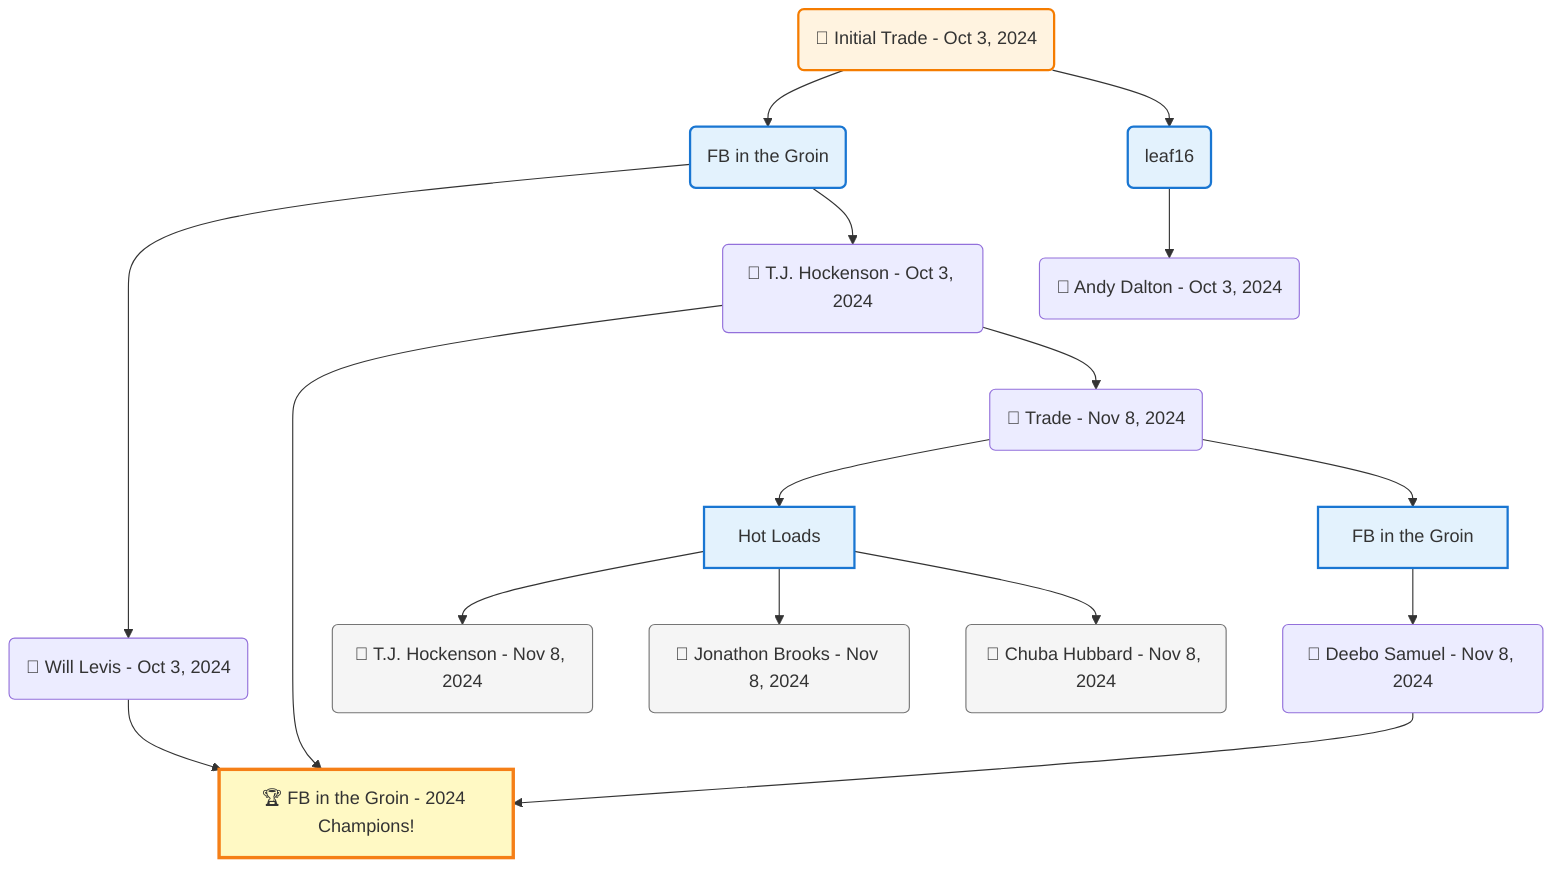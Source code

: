 flowchart TD

    TRADE_MAIN("🔄 Initial Trade - Oct 3, 2024")
    TEAM_1("FB in the Groin")
    TEAM_2("leaf16")
    NODE_e2907b17-adfb-4c09-adb0-2782040aee2b("🔄 Will Levis - Oct 3, 2024")
    CHAMP_f483ecf1-cd17-4991-854b-e52dfc957b45_2024["🏆 FB in the Groin - 2024 Champions!"]
    NODE_1b8dd640-21fc-42b1-9108-3d999c90067f("🔄 T.J. Hockenson - Oct 3, 2024")
    TRADE_cd4b66da-5ead-4972-a2db-15f8396d4b26_3("🔄 Trade - Nov 8, 2024")
    TEAM_8e9f18ff-62c3-40e8-bb10-32f74cf4ee33_4["Hot Loads"]
    NODE_cca3d8c5-6676-443a-a4fc-ec20ffebb111("🔄 T.J. Hockenson - Nov 8, 2024")
    NODE_55efec5c-40f0-4eac-aa39-112ecf0d4fdd("🔄 Jonathon Brooks - Nov 8, 2024")
    NODE_b6e6d0e1-32a1-4006-964b-12909aabe3dc("🔄 Chuba Hubbard - Nov 8, 2024")
    TEAM_f483ecf1-cd17-4991-854b-e52dfc957b45_5["FB in the Groin"]
    NODE_f2e1bb09-d8ba-407c-b875-729b1093b622("🔄 Deebo Samuel - Nov 8, 2024")
    NODE_83daa455-0c86-4f49-a0a0-f3440d4f75c9("🔄 Andy Dalton - Oct 3, 2024")

    TRADE_MAIN --> TEAM_1
    TRADE_MAIN --> TEAM_2
    TEAM_1 --> NODE_e2907b17-adfb-4c09-adb0-2782040aee2b
    NODE_e2907b17-adfb-4c09-adb0-2782040aee2b --> CHAMP_f483ecf1-cd17-4991-854b-e52dfc957b45_2024
    TEAM_1 --> NODE_1b8dd640-21fc-42b1-9108-3d999c90067f
    NODE_1b8dd640-21fc-42b1-9108-3d999c90067f --> CHAMP_f483ecf1-cd17-4991-854b-e52dfc957b45_2024
    NODE_1b8dd640-21fc-42b1-9108-3d999c90067f --> TRADE_cd4b66da-5ead-4972-a2db-15f8396d4b26_3
    TRADE_cd4b66da-5ead-4972-a2db-15f8396d4b26_3 --> TEAM_8e9f18ff-62c3-40e8-bb10-32f74cf4ee33_4
    TEAM_8e9f18ff-62c3-40e8-bb10-32f74cf4ee33_4 --> NODE_cca3d8c5-6676-443a-a4fc-ec20ffebb111
    TEAM_8e9f18ff-62c3-40e8-bb10-32f74cf4ee33_4 --> NODE_55efec5c-40f0-4eac-aa39-112ecf0d4fdd
    TEAM_8e9f18ff-62c3-40e8-bb10-32f74cf4ee33_4 --> NODE_b6e6d0e1-32a1-4006-964b-12909aabe3dc
    TRADE_cd4b66da-5ead-4972-a2db-15f8396d4b26_3 --> TEAM_f483ecf1-cd17-4991-854b-e52dfc957b45_5
    TEAM_f483ecf1-cd17-4991-854b-e52dfc957b45_5 --> NODE_f2e1bb09-d8ba-407c-b875-729b1093b622
    NODE_f2e1bb09-d8ba-407c-b875-729b1093b622 --> CHAMP_f483ecf1-cd17-4991-854b-e52dfc957b45_2024
    TEAM_2 --> NODE_83daa455-0c86-4f49-a0a0-f3440d4f75c9

    %% Node styling
    classDef teamNode fill:#e3f2fd,stroke:#1976d2,stroke-width:2px
    classDef tradeNode fill:#fff3e0,stroke:#f57c00,stroke-width:2px
    classDef playerNode fill:#f3e5f5,stroke:#7b1fa2,stroke-width:1px
    classDef nonRootPlayerNode fill:#f5f5f5,stroke:#757575,stroke-width:1px
    classDef endNode fill:#ffebee,stroke:#c62828,stroke-width:2px
    classDef waiverNode fill:#e8f5e8,stroke:#388e3c,stroke-width:2px
    classDef championshipNode fill:#fff9c4,stroke:#f57f17,stroke-width:3px

    class TEAM_1,TEAM_2,TEAM_8e9f18ff-62c3-40e8-bb10-32f74cf4ee33_4,TEAM_f483ecf1-cd17-4991-854b-e52dfc957b45_5 teamNode
    class CHAMP_f483ecf1-cd17-4991-854b-e52dfc957b45_2024 championshipNode
    class NODE_cca3d8c5-6676-443a-a4fc-ec20ffebb111,NODE_55efec5c-40f0-4eac-aa39-112ecf0d4fdd,NODE_b6e6d0e1-32a1-4006-964b-12909aabe3dc nonRootPlayerNode
    class TRADE_MAIN tradeNode